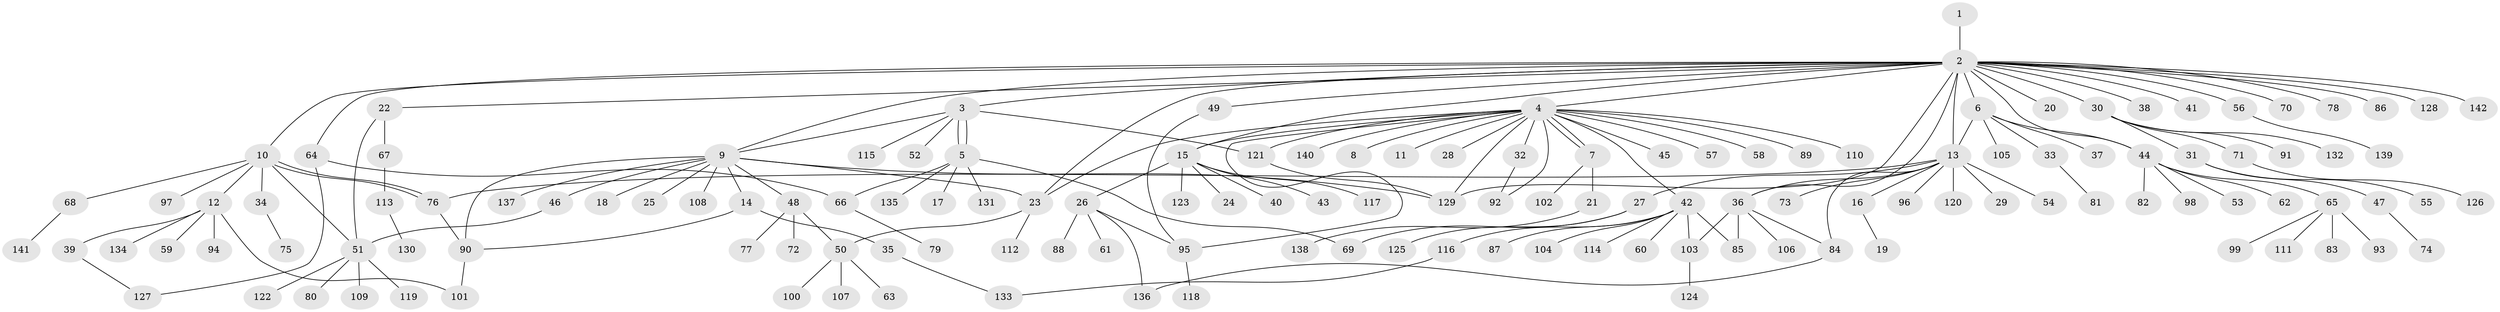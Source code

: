 // coarse degree distribution, {1: 0.8352941176470589, 29: 0.011764705882352941, 9: 0.011764705882352941, 7: 0.011764705882352941, 2: 0.03529411764705882, 8: 0.011764705882352941, 4: 0.011764705882352941, 3: 0.03529411764705882, 25: 0.011764705882352941, 15: 0.011764705882352941, 5: 0.011764705882352941}
// Generated by graph-tools (version 1.1) at 2025/51/03/04/25 21:51:52]
// undirected, 142 vertices, 173 edges
graph export_dot {
graph [start="1"]
  node [color=gray90,style=filled];
  1;
  2;
  3;
  4;
  5;
  6;
  7;
  8;
  9;
  10;
  11;
  12;
  13;
  14;
  15;
  16;
  17;
  18;
  19;
  20;
  21;
  22;
  23;
  24;
  25;
  26;
  27;
  28;
  29;
  30;
  31;
  32;
  33;
  34;
  35;
  36;
  37;
  38;
  39;
  40;
  41;
  42;
  43;
  44;
  45;
  46;
  47;
  48;
  49;
  50;
  51;
  52;
  53;
  54;
  55;
  56;
  57;
  58;
  59;
  60;
  61;
  62;
  63;
  64;
  65;
  66;
  67;
  68;
  69;
  70;
  71;
  72;
  73;
  74;
  75;
  76;
  77;
  78;
  79;
  80;
  81;
  82;
  83;
  84;
  85;
  86;
  87;
  88;
  89;
  90;
  91;
  92;
  93;
  94;
  95;
  96;
  97;
  98;
  99;
  100;
  101;
  102;
  103;
  104;
  105;
  106;
  107;
  108;
  109;
  110;
  111;
  112;
  113;
  114;
  115;
  116;
  117;
  118;
  119;
  120;
  121;
  122;
  123;
  124;
  125;
  126;
  127;
  128;
  129;
  130;
  131;
  132;
  133;
  134;
  135;
  136;
  137;
  138;
  139;
  140;
  141;
  142;
  1 -- 2;
  2 -- 3;
  2 -- 4;
  2 -- 6;
  2 -- 9;
  2 -- 10;
  2 -- 13;
  2 -- 15;
  2 -- 20;
  2 -- 22;
  2 -- 23;
  2 -- 30;
  2 -- 36;
  2 -- 38;
  2 -- 41;
  2 -- 44;
  2 -- 49;
  2 -- 56;
  2 -- 64;
  2 -- 70;
  2 -- 78;
  2 -- 86;
  2 -- 128;
  2 -- 129;
  2 -- 142;
  3 -- 5;
  3 -- 5;
  3 -- 9;
  3 -- 52;
  3 -- 115;
  3 -- 121;
  4 -- 7;
  4 -- 7;
  4 -- 8;
  4 -- 11;
  4 -- 15;
  4 -- 23;
  4 -- 28;
  4 -- 32;
  4 -- 42;
  4 -- 45;
  4 -- 57;
  4 -- 58;
  4 -- 89;
  4 -- 92;
  4 -- 95;
  4 -- 110;
  4 -- 121;
  4 -- 129;
  4 -- 140;
  5 -- 17;
  5 -- 66;
  5 -- 69;
  5 -- 131;
  5 -- 135;
  6 -- 13;
  6 -- 33;
  6 -- 37;
  6 -- 44;
  6 -- 105;
  7 -- 21;
  7 -- 102;
  9 -- 14;
  9 -- 18;
  9 -- 23;
  9 -- 25;
  9 -- 46;
  9 -- 48;
  9 -- 90;
  9 -- 108;
  9 -- 129;
  9 -- 137;
  10 -- 12;
  10 -- 34;
  10 -- 51;
  10 -- 68;
  10 -- 76;
  10 -- 76;
  10 -- 97;
  12 -- 39;
  12 -- 59;
  12 -- 94;
  12 -- 101;
  12 -- 134;
  13 -- 16;
  13 -- 27;
  13 -- 29;
  13 -- 36;
  13 -- 54;
  13 -- 73;
  13 -- 76;
  13 -- 84;
  13 -- 96;
  13 -- 120;
  14 -- 35;
  14 -- 90;
  15 -- 24;
  15 -- 26;
  15 -- 40;
  15 -- 43;
  15 -- 117;
  15 -- 123;
  16 -- 19;
  21 -- 138;
  22 -- 51;
  22 -- 67;
  23 -- 50;
  23 -- 112;
  26 -- 61;
  26 -- 88;
  26 -- 95;
  26 -- 136;
  27 -- 69;
  27 -- 125;
  30 -- 31;
  30 -- 71;
  30 -- 91;
  30 -- 132;
  31 -- 47;
  31 -- 55;
  32 -- 92;
  33 -- 81;
  34 -- 75;
  35 -- 133;
  36 -- 84;
  36 -- 85;
  36 -- 103;
  36 -- 106;
  39 -- 127;
  42 -- 60;
  42 -- 85;
  42 -- 87;
  42 -- 103;
  42 -- 104;
  42 -- 114;
  42 -- 116;
  44 -- 53;
  44 -- 62;
  44 -- 65;
  44 -- 82;
  44 -- 98;
  46 -- 51;
  47 -- 74;
  48 -- 50;
  48 -- 72;
  48 -- 77;
  49 -- 95;
  50 -- 63;
  50 -- 100;
  50 -- 107;
  51 -- 80;
  51 -- 109;
  51 -- 119;
  51 -- 122;
  56 -- 139;
  64 -- 66;
  64 -- 127;
  65 -- 83;
  65 -- 93;
  65 -- 99;
  65 -- 111;
  66 -- 79;
  67 -- 113;
  68 -- 141;
  71 -- 126;
  76 -- 90;
  84 -- 136;
  90 -- 101;
  95 -- 118;
  103 -- 124;
  113 -- 130;
  116 -- 133;
  121 -- 129;
}
